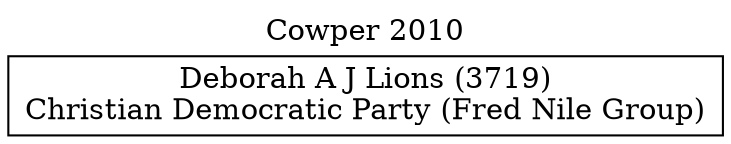// House preference flow
digraph "Deborah A J Lions (3719)_Cowper_2010" {
	graph [label="Cowper 2010" labelloc=t mclimit=10]
	node [shape=box]
	"Deborah A J Lions (3719)" [label="Deborah A J Lions (3719)
Christian Democratic Party (Fred Nile Group)"]
}
